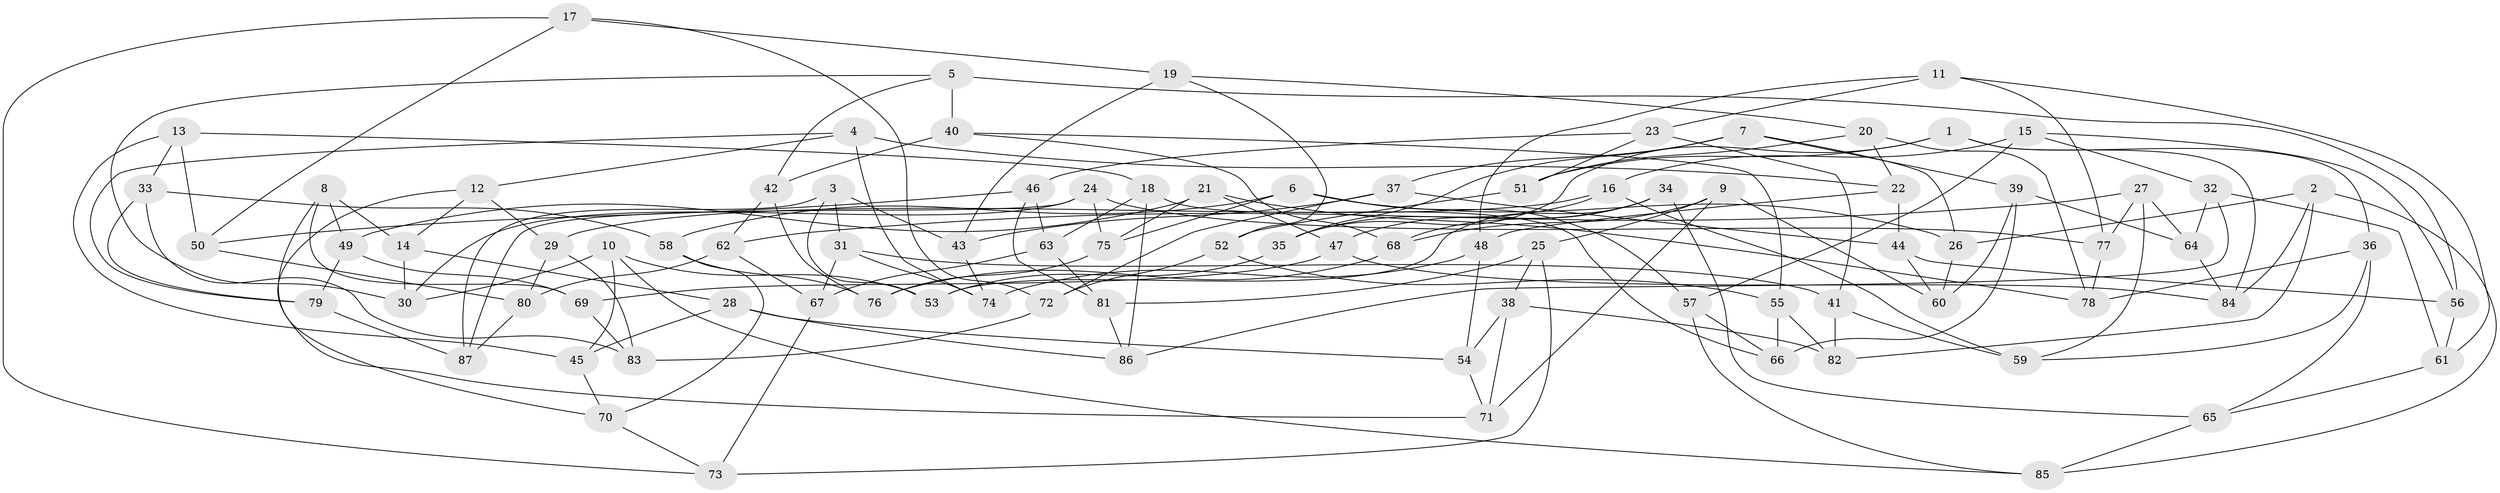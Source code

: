 // coarse degree distribution, {6: 0.509090909090909, 4: 0.38181818181818183, 5: 0.07272727272727272, 3: 0.03636363636363636}
// Generated by graph-tools (version 1.1) at 2025/42/03/06/25 10:42:21]
// undirected, 87 vertices, 174 edges
graph export_dot {
graph [start="1"]
  node [color=gray90,style=filled];
  1;
  2;
  3;
  4;
  5;
  6;
  7;
  8;
  9;
  10;
  11;
  12;
  13;
  14;
  15;
  16;
  17;
  18;
  19;
  20;
  21;
  22;
  23;
  24;
  25;
  26;
  27;
  28;
  29;
  30;
  31;
  32;
  33;
  34;
  35;
  36;
  37;
  38;
  39;
  40;
  41;
  42;
  43;
  44;
  45;
  46;
  47;
  48;
  49;
  50;
  51;
  52;
  53;
  54;
  55;
  56;
  57;
  58;
  59;
  60;
  61;
  62;
  63;
  64;
  65;
  66;
  67;
  68;
  69;
  70;
  71;
  72;
  73;
  74;
  75;
  76;
  77;
  78;
  79;
  80;
  81;
  82;
  83;
  84;
  85;
  86;
  87;
  1 -- 36;
  1 -- 84;
  1 -- 51;
  1 -- 35;
  2 -- 82;
  2 -- 85;
  2 -- 84;
  2 -- 26;
  3 -- 43;
  3 -- 31;
  3 -- 53;
  3 -- 87;
  4 -- 22;
  4 -- 79;
  4 -- 74;
  4 -- 12;
  5 -- 42;
  5 -- 40;
  5 -- 30;
  5 -- 56;
  6 -- 58;
  6 -- 57;
  6 -- 26;
  6 -- 75;
  7 -- 37;
  7 -- 35;
  7 -- 39;
  7 -- 26;
  8 -- 14;
  8 -- 71;
  8 -- 49;
  8 -- 69;
  9 -- 68;
  9 -- 71;
  9 -- 60;
  9 -- 25;
  10 -- 45;
  10 -- 85;
  10 -- 30;
  10 -- 53;
  11 -- 48;
  11 -- 77;
  11 -- 61;
  11 -- 23;
  12 -- 29;
  12 -- 70;
  12 -- 14;
  13 -- 45;
  13 -- 33;
  13 -- 50;
  13 -- 18;
  14 -- 28;
  14 -- 30;
  15 -- 32;
  15 -- 16;
  15 -- 57;
  15 -- 56;
  16 -- 29;
  16 -- 35;
  16 -- 59;
  17 -- 50;
  17 -- 72;
  17 -- 19;
  17 -- 73;
  18 -- 66;
  18 -- 86;
  18 -- 63;
  19 -- 52;
  19 -- 43;
  19 -- 20;
  20 -- 51;
  20 -- 78;
  20 -- 22;
  21 -- 78;
  21 -- 75;
  21 -- 49;
  21 -- 47;
  22 -- 48;
  22 -- 44;
  23 -- 41;
  23 -- 51;
  23 -- 46;
  24 -- 30;
  24 -- 87;
  24 -- 77;
  24 -- 75;
  25 -- 38;
  25 -- 81;
  25 -- 73;
  26 -- 60;
  27 -- 62;
  27 -- 77;
  27 -- 59;
  27 -- 64;
  28 -- 86;
  28 -- 45;
  28 -- 54;
  29 -- 83;
  29 -- 80;
  31 -- 67;
  31 -- 74;
  31 -- 41;
  32 -- 61;
  32 -- 86;
  32 -- 64;
  33 -- 83;
  33 -- 58;
  33 -- 79;
  34 -- 53;
  34 -- 47;
  34 -- 65;
  34 -- 68;
  35 -- 53;
  36 -- 59;
  36 -- 78;
  36 -- 65;
  37 -- 44;
  37 -- 43;
  37 -- 72;
  38 -- 82;
  38 -- 54;
  38 -- 71;
  39 -- 60;
  39 -- 66;
  39 -- 64;
  40 -- 42;
  40 -- 68;
  40 -- 55;
  41 -- 59;
  41 -- 82;
  42 -- 76;
  42 -- 62;
  43 -- 74;
  44 -- 60;
  44 -- 56;
  45 -- 70;
  46 -- 63;
  46 -- 50;
  46 -- 81;
  47 -- 69;
  47 -- 84;
  48 -- 54;
  48 -- 74;
  49 -- 69;
  49 -- 79;
  50 -- 80;
  51 -- 52;
  52 -- 55;
  52 -- 72;
  54 -- 71;
  55 -- 66;
  55 -- 82;
  56 -- 61;
  57 -- 85;
  57 -- 66;
  58 -- 76;
  58 -- 70;
  61 -- 65;
  62 -- 80;
  62 -- 67;
  63 -- 67;
  63 -- 81;
  64 -- 84;
  65 -- 85;
  67 -- 73;
  68 -- 76;
  69 -- 83;
  70 -- 73;
  72 -- 83;
  75 -- 76;
  77 -- 78;
  79 -- 87;
  80 -- 87;
  81 -- 86;
}
